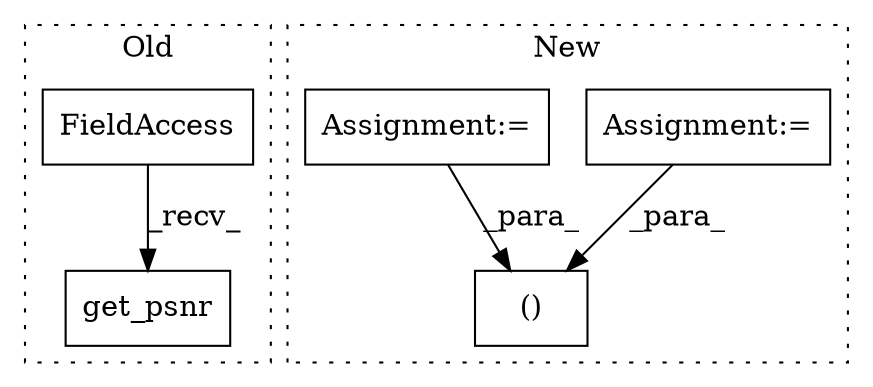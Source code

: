 digraph G {
subgraph cluster0 {
1 [label="get_psnr" a="32" s="19958,19970" l="9,1" shape="box"];
3 [label="FieldAccess" a="22" s="19944" l="6" shape="box"];
label = "Old";
style="dotted";
}
subgraph cluster1 {
2 [label="()" a="106" s="19858" l="21" shape="box"];
4 [label="Assignment:=" a="7" s="19602" l="4" shape="box"];
5 [label="Assignment:=" a="7" s="19588" l="4" shape="box"];
label = "New";
style="dotted";
}
3 -> 1 [label="_recv_"];
4 -> 2 [label="_para_"];
5 -> 2 [label="_para_"];
}